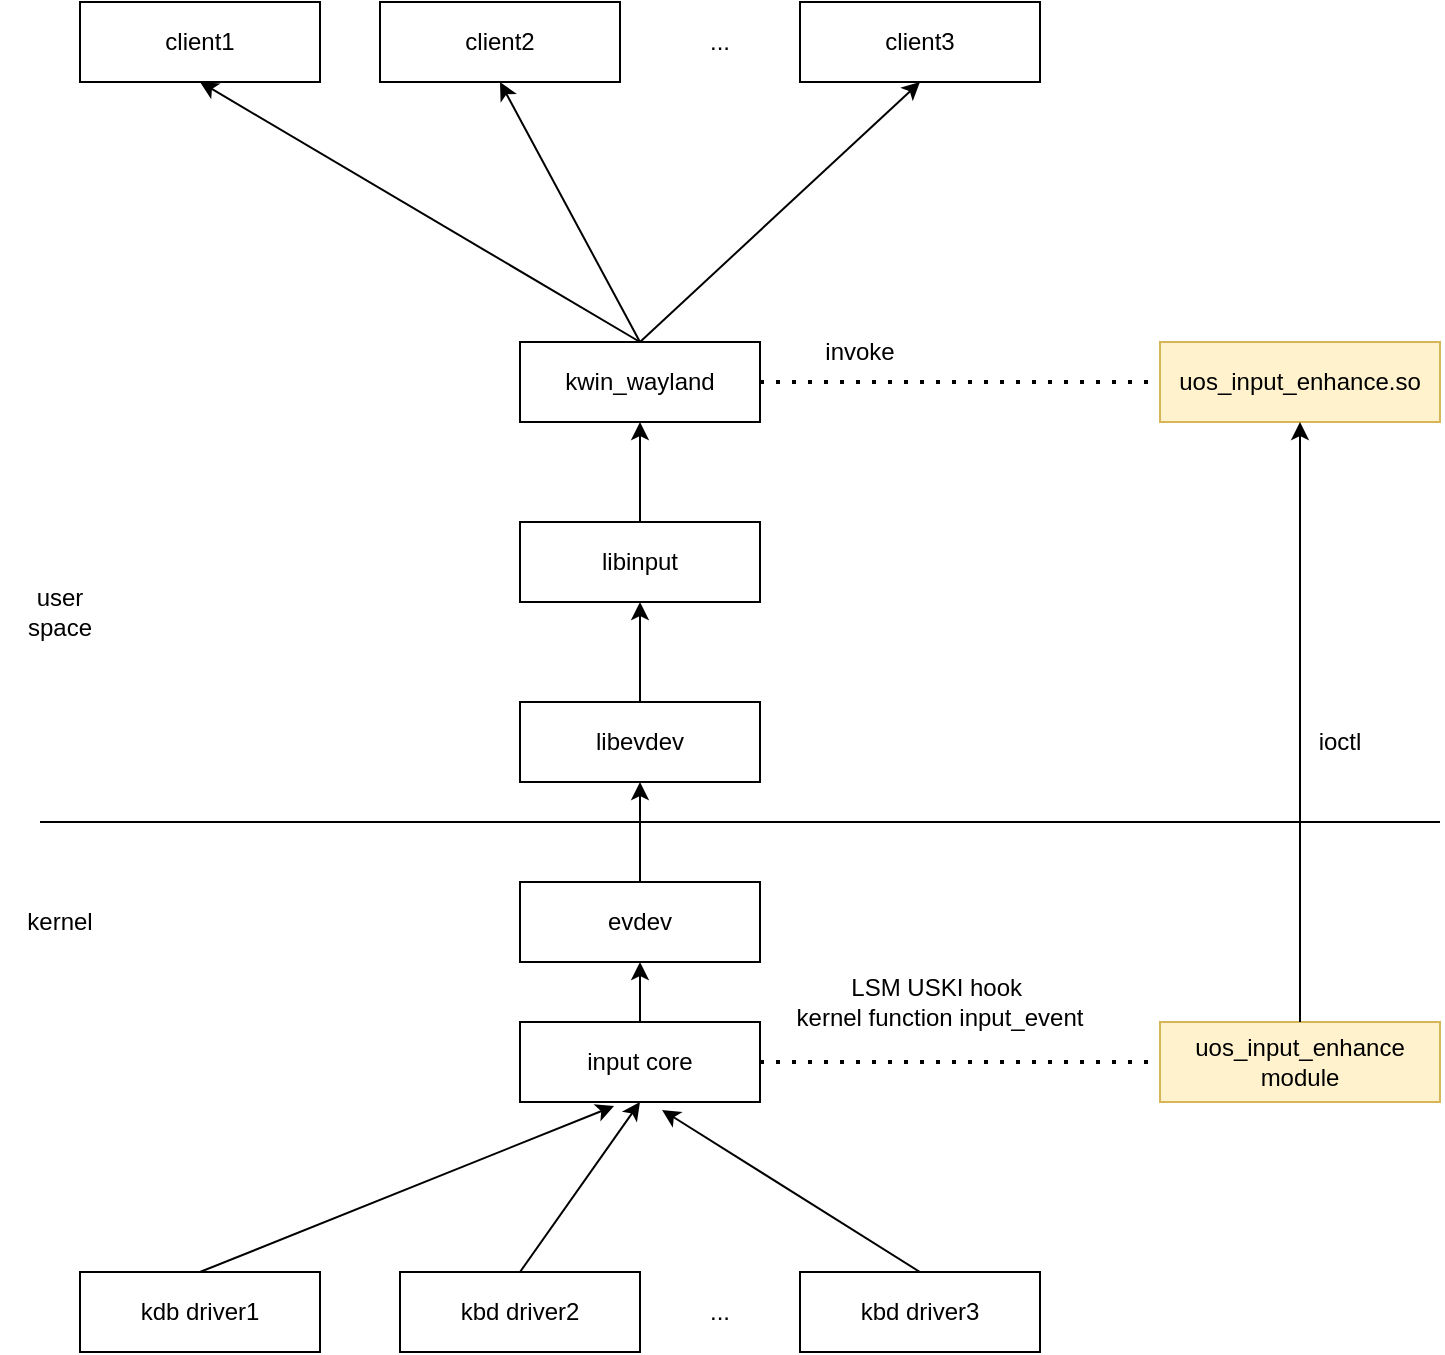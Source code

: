 <mxfile version="21.6.8" type="github">
  <diagram name="第 1 页" id="wdvR4C0qIUrqQW8k-UTv">
    <mxGraphModel dx="2261" dy="1926" grid="1" gridSize="10" guides="1" tooltips="1" connect="1" arrows="1" fold="1" page="1" pageScale="1" pageWidth="827" pageHeight="1169" math="0" shadow="0">
      <root>
        <mxCell id="0" />
        <mxCell id="1" parent="0" />
        <mxCell id="1ddjSxnr8l98ZfU4l-Zb-1" value="" style="endArrow=none;html=1;rounded=0;" parent="1" edge="1">
          <mxGeometry width="50" height="50" relative="1" as="geometry">
            <mxPoint x="10" y="320" as="sourcePoint" />
            <mxPoint x="710" y="320" as="targetPoint" />
          </mxGeometry>
        </mxCell>
        <mxCell id="1ddjSxnr8l98ZfU4l-Zb-2" value="user space" style="text;html=1;strokeColor=none;fillColor=none;align=center;verticalAlign=middle;whiteSpace=wrap;rounded=0;" parent="1" vertex="1">
          <mxGeometry x="-10" y="200" width="60" height="30" as="geometry" />
        </mxCell>
        <mxCell id="1ddjSxnr8l98ZfU4l-Zb-3" value="kernel" style="text;html=1;strokeColor=none;fillColor=none;align=center;verticalAlign=middle;whiteSpace=wrap;rounded=0;" parent="1" vertex="1">
          <mxGeometry x="-10" y="355" width="60" height="30" as="geometry" />
        </mxCell>
        <mxCell id="1ddjSxnr8l98ZfU4l-Zb-4" value="evdev" style="rounded=0;whiteSpace=wrap;html=1;" parent="1" vertex="1">
          <mxGeometry x="250" y="350" width="120" height="40" as="geometry" />
        </mxCell>
        <mxCell id="1ddjSxnr8l98ZfU4l-Zb-5" value="libevdev" style="rounded=0;whiteSpace=wrap;html=1;" parent="1" vertex="1">
          <mxGeometry x="250" y="260" width="120" height="40" as="geometry" />
        </mxCell>
        <mxCell id="1ddjSxnr8l98ZfU4l-Zb-6" value="libinput" style="rounded=0;whiteSpace=wrap;html=1;" parent="1" vertex="1">
          <mxGeometry x="250" y="170" width="120" height="40" as="geometry" />
        </mxCell>
        <mxCell id="1ddjSxnr8l98ZfU4l-Zb-7" value="kwin_wayland" style="rounded=0;whiteSpace=wrap;html=1;" parent="1" vertex="1">
          <mxGeometry x="250" y="80" width="120" height="40" as="geometry" />
        </mxCell>
        <mxCell id="1ddjSxnr8l98ZfU4l-Zb-8" value="" style="endArrow=classic;html=1;rounded=0;entryX=0.5;entryY=1;entryDx=0;entryDy=0;" parent="1" source="1ddjSxnr8l98ZfU4l-Zb-4" target="1ddjSxnr8l98ZfU4l-Zb-5" edge="1">
          <mxGeometry width="50" height="50" relative="1" as="geometry">
            <mxPoint x="390" y="330" as="sourcePoint" />
            <mxPoint x="440" y="280" as="targetPoint" />
          </mxGeometry>
        </mxCell>
        <mxCell id="1ddjSxnr8l98ZfU4l-Zb-9" value="" style="endArrow=classic;html=1;rounded=0;entryX=0.5;entryY=1;entryDx=0;entryDy=0;" parent="1" source="1ddjSxnr8l98ZfU4l-Zb-5" target="1ddjSxnr8l98ZfU4l-Zb-6" edge="1">
          <mxGeometry width="50" height="50" relative="1" as="geometry">
            <mxPoint x="280" y="270" as="sourcePoint" />
            <mxPoint x="330" y="220" as="targetPoint" />
          </mxGeometry>
        </mxCell>
        <mxCell id="1ddjSxnr8l98ZfU4l-Zb-10" value="" style="endArrow=classic;html=1;rounded=0;exitX=0.5;exitY=0;exitDx=0;exitDy=0;entryX=0.5;entryY=1;entryDx=0;entryDy=0;" parent="1" source="1ddjSxnr8l98ZfU4l-Zb-6" target="1ddjSxnr8l98ZfU4l-Zb-7" edge="1">
          <mxGeometry width="50" height="50" relative="1" as="geometry">
            <mxPoint x="210" y="180" as="sourcePoint" />
            <mxPoint x="260" y="130" as="targetPoint" />
          </mxGeometry>
        </mxCell>
        <mxCell id="1ddjSxnr8l98ZfU4l-Zb-12" value="client2" style="rounded=0;whiteSpace=wrap;html=1;" parent="1" vertex="1">
          <mxGeometry x="180" y="-90" width="120" height="40" as="geometry" />
        </mxCell>
        <mxCell id="1ddjSxnr8l98ZfU4l-Zb-13" value="client1" style="rounded=0;whiteSpace=wrap;html=1;" parent="1" vertex="1">
          <mxGeometry x="30" y="-90" width="120" height="40" as="geometry" />
        </mxCell>
        <mxCell id="1ddjSxnr8l98ZfU4l-Zb-14" value="client3" style="rounded=0;whiteSpace=wrap;html=1;" parent="1" vertex="1">
          <mxGeometry x="390" y="-90" width="120" height="40" as="geometry" />
        </mxCell>
        <mxCell id="1ddjSxnr8l98ZfU4l-Zb-15" value="..." style="text;html=1;strokeColor=none;fillColor=none;align=center;verticalAlign=middle;whiteSpace=wrap;rounded=0;" parent="1" vertex="1">
          <mxGeometry x="320" y="-85" width="60" height="30" as="geometry" />
        </mxCell>
        <mxCell id="1ddjSxnr8l98ZfU4l-Zb-16" value="uos_input_enhance.so" style="rounded=0;whiteSpace=wrap;html=1;fillColor=#fff2cc;strokeColor=#d6b656;" parent="1" vertex="1">
          <mxGeometry x="570" y="80" width="140" height="40" as="geometry" />
        </mxCell>
        <mxCell id="1ddjSxnr8l98ZfU4l-Zb-24" value="" style="endArrow=classic;html=1;rounded=0;entryX=0.5;entryY=1;entryDx=0;entryDy=0;exitX=0.5;exitY=0;exitDx=0;exitDy=0;" parent="1" source="1ddjSxnr8l98ZfU4l-Zb-7" target="1ddjSxnr8l98ZfU4l-Zb-13" edge="1">
          <mxGeometry width="50" height="50" relative="1" as="geometry">
            <mxPoint x="80" as="sourcePoint" />
            <mxPoint x="130" y="-50" as="targetPoint" />
          </mxGeometry>
        </mxCell>
        <mxCell id="1ddjSxnr8l98ZfU4l-Zb-25" value="" style="endArrow=classic;html=1;rounded=0;entryX=0.5;entryY=1;entryDx=0;entryDy=0;exitX=0.5;exitY=0;exitDx=0;exitDy=0;" parent="1" source="1ddjSxnr8l98ZfU4l-Zb-7" target="1ddjSxnr8l98ZfU4l-Zb-12" edge="1">
          <mxGeometry width="50" height="50" relative="1" as="geometry">
            <mxPoint x="390" y="170" as="sourcePoint" />
            <mxPoint x="440" y="120" as="targetPoint" />
          </mxGeometry>
        </mxCell>
        <mxCell id="1ddjSxnr8l98ZfU4l-Zb-26" value="" style="endArrow=classic;html=1;rounded=0;exitX=0.5;exitY=0;exitDx=0;exitDy=0;entryX=0.5;entryY=1;entryDx=0;entryDy=0;" parent="1" source="1ddjSxnr8l98ZfU4l-Zb-7" target="1ddjSxnr8l98ZfU4l-Zb-14" edge="1">
          <mxGeometry width="50" height="50" relative="1" as="geometry">
            <mxPoint x="410" as="sourcePoint" />
            <mxPoint x="460" y="-50" as="targetPoint" />
          </mxGeometry>
        </mxCell>
        <mxCell id="1ddjSxnr8l98ZfU4l-Zb-27" value="" style="endArrow=none;dashed=1;html=1;dashPattern=1 3;strokeWidth=2;rounded=0;entryX=0;entryY=0.5;entryDx=0;entryDy=0;exitX=1;exitY=0.5;exitDx=0;exitDy=0;" parent="1" source="1ddjSxnr8l98ZfU4l-Zb-7" target="1ddjSxnr8l98ZfU4l-Zb-16" edge="1">
          <mxGeometry width="50" height="50" relative="1" as="geometry">
            <mxPoint x="390" y="170" as="sourcePoint" />
            <mxPoint x="440" y="120" as="targetPoint" />
          </mxGeometry>
        </mxCell>
        <mxCell id="1ddjSxnr8l98ZfU4l-Zb-28" value="invoke" style="text;html=1;strokeColor=none;fillColor=none;align=center;verticalAlign=middle;whiteSpace=wrap;rounded=0;" parent="1" vertex="1">
          <mxGeometry x="390" y="70" width="60" height="30" as="geometry" />
        </mxCell>
        <mxCell id="1ddjSxnr8l98ZfU4l-Zb-29" value="input core" style="rounded=0;whiteSpace=wrap;html=1;" parent="1" vertex="1">
          <mxGeometry x="250" y="420" width="120" height="40" as="geometry" />
        </mxCell>
        <mxCell id="1ddjSxnr8l98ZfU4l-Zb-30" value="" style="endArrow=classic;html=1;rounded=0;" parent="1" source="1ddjSxnr8l98ZfU4l-Zb-29" edge="1">
          <mxGeometry width="50" height="50" relative="1" as="geometry">
            <mxPoint x="270" y="440" as="sourcePoint" />
            <mxPoint x="310" y="390" as="targetPoint" />
          </mxGeometry>
        </mxCell>
        <mxCell id="1ddjSxnr8l98ZfU4l-Zb-31" value="kdb driver1" style="rounded=0;whiteSpace=wrap;html=1;" parent="1" vertex="1">
          <mxGeometry x="30" y="545" width="120" height="40" as="geometry" />
        </mxCell>
        <mxCell id="1ddjSxnr8l98ZfU4l-Zb-32" value="kbd driver2" style="rounded=0;whiteSpace=wrap;html=1;" parent="1" vertex="1">
          <mxGeometry x="190" y="545" width="120" height="40" as="geometry" />
        </mxCell>
        <mxCell id="1ddjSxnr8l98ZfU4l-Zb-33" value="..." style="text;html=1;strokeColor=none;fillColor=none;align=center;verticalAlign=middle;whiteSpace=wrap;rounded=0;" parent="1" vertex="1">
          <mxGeometry x="320" y="550" width="60" height="30" as="geometry" />
        </mxCell>
        <mxCell id="1ddjSxnr8l98ZfU4l-Zb-34" value="kbd driver3" style="rounded=0;whiteSpace=wrap;html=1;" parent="1" vertex="1">
          <mxGeometry x="390" y="545" width="120" height="40" as="geometry" />
        </mxCell>
        <mxCell id="1ddjSxnr8l98ZfU4l-Zb-35" value="uos_input_enhance module" style="rounded=0;whiteSpace=wrap;html=1;fillColor=#fff2cc;strokeColor=#d6b656;" parent="1" vertex="1">
          <mxGeometry x="570" y="420" width="140" height="40" as="geometry" />
        </mxCell>
        <mxCell id="1ddjSxnr8l98ZfU4l-Zb-36" value="" style="endArrow=classic;html=1;rounded=0;entryX=0.392;entryY=1.05;entryDx=0;entryDy=0;entryPerimeter=0;exitX=0.5;exitY=0;exitDx=0;exitDy=0;" parent="1" source="1ddjSxnr8l98ZfU4l-Zb-31" target="1ddjSxnr8l98ZfU4l-Zb-29" edge="1">
          <mxGeometry width="50" height="50" relative="1" as="geometry">
            <mxPoint x="160" y="540" as="sourcePoint" />
            <mxPoint x="210" y="450" as="targetPoint" />
          </mxGeometry>
        </mxCell>
        <mxCell id="1ddjSxnr8l98ZfU4l-Zb-37" value="" style="endArrow=classic;html=1;rounded=0;entryX=0.5;entryY=1;entryDx=0;entryDy=0;exitX=0.5;exitY=0;exitDx=0;exitDy=0;" parent="1" source="1ddjSxnr8l98ZfU4l-Zb-32" target="1ddjSxnr8l98ZfU4l-Zb-29" edge="1">
          <mxGeometry width="50" height="50" relative="1" as="geometry">
            <mxPoint x="330" y="540" as="sourcePoint" />
            <mxPoint x="350" y="500" as="targetPoint" />
          </mxGeometry>
        </mxCell>
        <mxCell id="1ddjSxnr8l98ZfU4l-Zb-38" value="" style="endArrow=classic;html=1;rounded=0;entryX=0.592;entryY=1.1;entryDx=0;entryDy=0;entryPerimeter=0;exitX=0.5;exitY=0;exitDx=0;exitDy=0;" parent="1" source="1ddjSxnr8l98ZfU4l-Zb-34" target="1ddjSxnr8l98ZfU4l-Zb-29" edge="1">
          <mxGeometry width="50" height="50" relative="1" as="geometry">
            <mxPoint x="350" y="530" as="sourcePoint" />
            <mxPoint x="-50" y="390" as="targetPoint" />
          </mxGeometry>
        </mxCell>
        <mxCell id="1ddjSxnr8l98ZfU4l-Zb-39" value="" style="endArrow=none;dashed=1;html=1;dashPattern=1 3;strokeWidth=2;rounded=0;entryX=0;entryY=0.5;entryDx=0;entryDy=0;exitX=1;exitY=0.5;exitDx=0;exitDy=0;" parent="1" source="1ddjSxnr8l98ZfU4l-Zb-29" target="1ddjSxnr8l98ZfU4l-Zb-35" edge="1">
          <mxGeometry width="50" height="50" relative="1" as="geometry">
            <mxPoint x="500" y="500" as="sourcePoint" />
            <mxPoint x="550" y="450" as="targetPoint" />
          </mxGeometry>
        </mxCell>
        <mxCell id="1ddjSxnr8l98ZfU4l-Zb-40" value="LSM USKI hook&amp;nbsp;&lt;br&gt;kernel function input_event" style="text;html=1;strokeColor=none;fillColor=none;align=center;verticalAlign=middle;whiteSpace=wrap;rounded=0;" parent="1" vertex="1">
          <mxGeometry x="380" y="370" width="160" height="80" as="geometry" />
        </mxCell>
        <mxCell id="1ddjSxnr8l98ZfU4l-Zb-43" value="" style="endArrow=classic;html=1;rounded=0;exitX=0.5;exitY=0;exitDx=0;exitDy=0;entryX=0.5;entryY=1;entryDx=0;entryDy=0;" parent="1" source="1ddjSxnr8l98ZfU4l-Zb-35" target="1ddjSxnr8l98ZfU4l-Zb-16" edge="1">
          <mxGeometry width="50" height="50" relative="1" as="geometry">
            <mxPoint x="620" y="420" as="sourcePoint" />
            <mxPoint x="670" y="370" as="targetPoint" />
          </mxGeometry>
        </mxCell>
        <mxCell id="1ddjSxnr8l98ZfU4l-Zb-46" value="ioctl" style="text;html=1;strokeColor=none;fillColor=none;align=center;verticalAlign=middle;whiteSpace=wrap;rounded=0;" parent="1" vertex="1">
          <mxGeometry x="630" y="265" width="60" height="30" as="geometry" />
        </mxCell>
      </root>
    </mxGraphModel>
  </diagram>
</mxfile>
